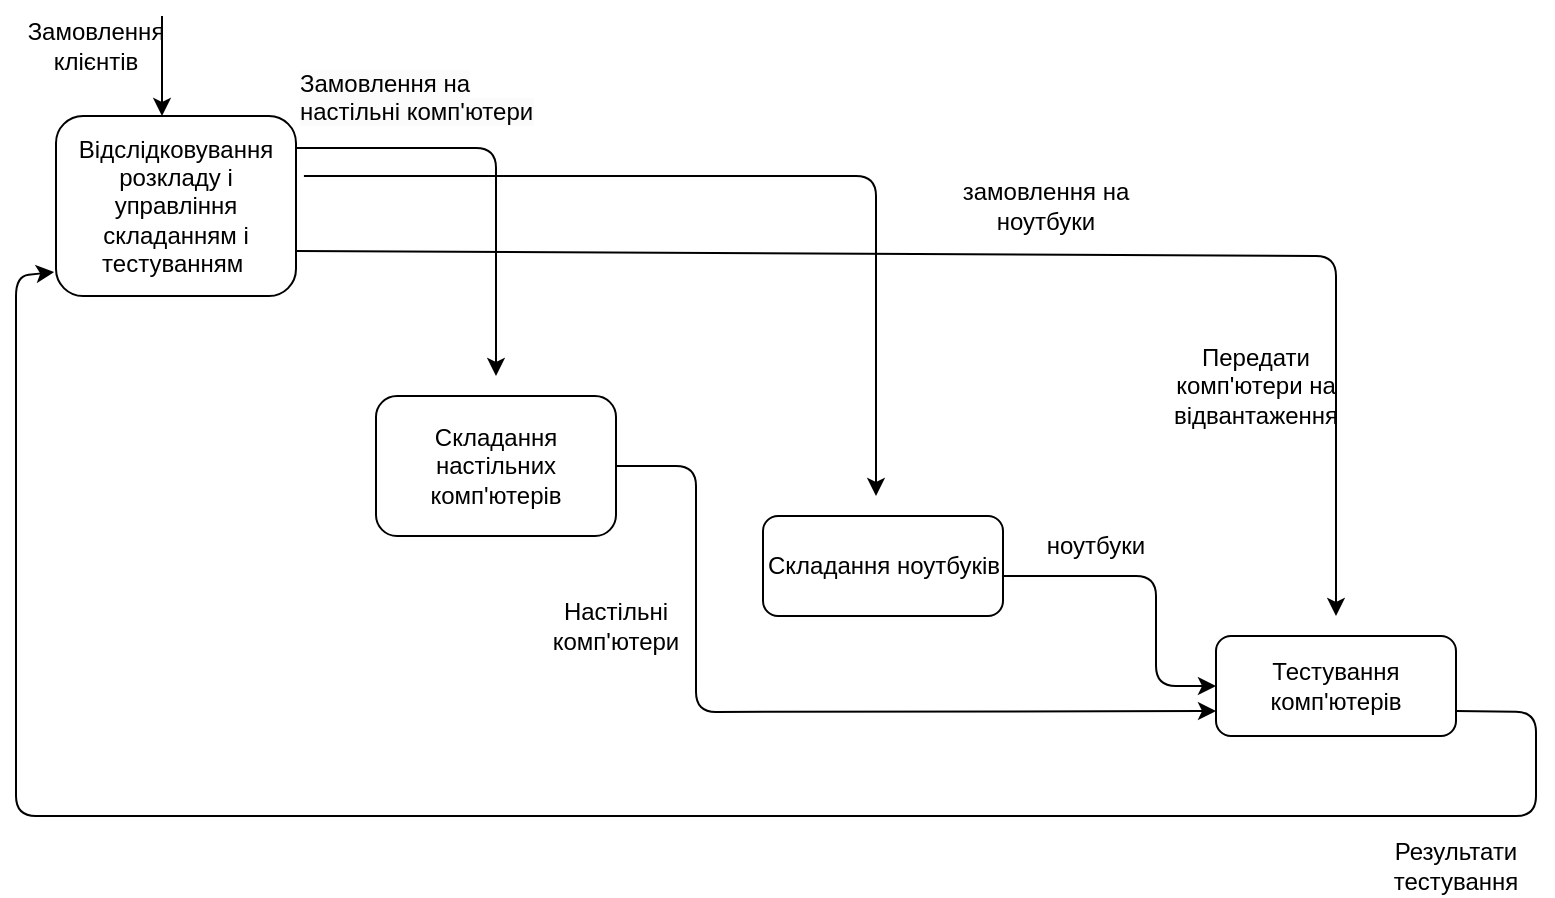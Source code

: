 <mxfile version="24.7.10">
  <diagram name="Page-1" id="NVIDplfwPpL645zohMpe">
    <mxGraphModel dx="954" dy="1816" grid="1" gridSize="10" guides="1" tooltips="1" connect="1" arrows="1" fold="1" page="1" pageScale="1" pageWidth="827" pageHeight="1169" math="0" shadow="0">
      <root>
        <mxCell id="0" />
        <mxCell id="1" parent="0" />
        <mxCell id="J_tO9Nc0sdhzEk3S7hDS-102" value="Відслідковування розкладу і управління складанням і тестуванням&amp;nbsp;" style="whiteSpace=wrap;html=1;align=center;rounded=1;" vertex="1" parent="1">
          <mxGeometry x="60" y="50" width="120" height="90" as="geometry" />
        </mxCell>
        <mxCell id="J_tO9Nc0sdhzEk3S7hDS-103" value="Складання настільних комп&#39;ютерів" style="whiteSpace=wrap;html=1;align=center;rounded=1;" vertex="1" parent="1">
          <mxGeometry x="220" y="190" width="120" height="70" as="geometry" />
        </mxCell>
        <mxCell id="J_tO9Nc0sdhzEk3S7hDS-104" value="Складання ноутбуків" style="whiteSpace=wrap;html=1;align=center;rounded=1;" vertex="1" parent="1">
          <mxGeometry x="413.5" y="250" width="120" height="50" as="geometry" />
        </mxCell>
        <mxCell id="J_tO9Nc0sdhzEk3S7hDS-105" value="Тестування комп&#39;ютерів" style="whiteSpace=wrap;html=1;align=center;rounded=1;" vertex="1" parent="1">
          <mxGeometry x="640" y="310" width="120" height="50" as="geometry" />
        </mxCell>
        <mxCell id="J_tO9Nc0sdhzEk3S7hDS-120" value="" style="endArrow=classic;html=1;rounded=1;exitX=1;exitY=0.178;exitDx=0;exitDy=0;exitPerimeter=0;" edge="1" parent="1" source="J_tO9Nc0sdhzEk3S7hDS-102">
          <mxGeometry width="50" height="50" relative="1" as="geometry">
            <mxPoint x="340" y="230" as="sourcePoint" />
            <mxPoint x="280" y="180" as="targetPoint" />
            <Array as="points">
              <mxPoint x="280" y="66" />
            </Array>
          </mxGeometry>
        </mxCell>
        <mxCell id="J_tO9Nc0sdhzEk3S7hDS-121" value="" style="endArrow=classic;html=1;rounded=1;exitX=1.033;exitY=0.333;exitDx=0;exitDy=0;exitPerimeter=0;" edge="1" parent="1" source="J_tO9Nc0sdhzEk3S7hDS-102">
          <mxGeometry width="50" height="50" relative="1" as="geometry">
            <mxPoint x="340" y="230" as="sourcePoint" />
            <mxPoint x="470" y="240" as="targetPoint" />
            <Array as="points">
              <mxPoint x="470" y="80" />
            </Array>
          </mxGeometry>
        </mxCell>
        <mxCell id="J_tO9Nc0sdhzEk3S7hDS-122" value="" style="endArrow=classic;html=1;rounded=1;exitX=1;exitY=0.75;exitDx=0;exitDy=0;" edge="1" parent="1" source="J_tO9Nc0sdhzEk3S7hDS-102">
          <mxGeometry width="50" height="50" relative="1" as="geometry">
            <mxPoint x="340" y="230" as="sourcePoint" />
            <mxPoint x="700" y="300" as="targetPoint" />
            <Array as="points">
              <mxPoint x="700" y="120" />
            </Array>
          </mxGeometry>
        </mxCell>
        <mxCell id="J_tO9Nc0sdhzEk3S7hDS-123" value="" style="endArrow=classic;html=1;rounded=1;entryX=0;entryY=0.5;entryDx=0;entryDy=0;" edge="1" parent="1" target="J_tO9Nc0sdhzEk3S7hDS-105">
          <mxGeometry width="50" height="50" relative="1" as="geometry">
            <mxPoint x="533.5" y="280" as="sourcePoint" />
            <mxPoint x="630" y="330" as="targetPoint" />
            <Array as="points">
              <mxPoint x="610" y="280" />
              <mxPoint x="610" y="335" />
            </Array>
          </mxGeometry>
        </mxCell>
        <mxCell id="J_tO9Nc0sdhzEk3S7hDS-124" value="" style="endArrow=classic;html=1;rounded=1;entryX=0;entryY=0.75;entryDx=0;entryDy=0;exitX=1;exitY=0.5;exitDx=0;exitDy=0;" edge="1" parent="1" source="J_tO9Nc0sdhzEk3S7hDS-103" target="J_tO9Nc0sdhzEk3S7hDS-105">
          <mxGeometry width="50" height="50" relative="1" as="geometry">
            <mxPoint x="350" y="230" as="sourcePoint" />
            <mxPoint x="390" y="180" as="targetPoint" />
            <Array as="points">
              <mxPoint x="380" y="225" />
              <mxPoint x="380" y="348" />
            </Array>
          </mxGeometry>
        </mxCell>
        <mxCell id="J_tO9Nc0sdhzEk3S7hDS-125" value="" style="endArrow=classic;html=1;rounded=1;exitX=1;exitY=0.75;exitDx=0;exitDy=0;entryX=-0.008;entryY=0.867;entryDx=0;entryDy=0;entryPerimeter=0;" edge="1" parent="1" source="J_tO9Nc0sdhzEk3S7hDS-105" target="J_tO9Nc0sdhzEk3S7hDS-102">
          <mxGeometry width="50" height="50" relative="1" as="geometry">
            <mxPoint x="790" y="380" as="sourcePoint" />
            <mxPoint x="310" y="340" as="targetPoint" />
            <Array as="points">
              <mxPoint x="800" y="348" />
              <mxPoint x="800" y="400" />
              <mxPoint x="40" y="400" />
              <mxPoint x="40" y="180" />
              <mxPoint x="40" y="130" />
            </Array>
          </mxGeometry>
        </mxCell>
        <mxCell id="J_tO9Nc0sdhzEk3S7hDS-126" value="" style="endArrow=classic;html=1;rounded=1;" edge="1" parent="1">
          <mxGeometry width="50" height="50" relative="1" as="geometry">
            <mxPoint x="113" as="sourcePoint" />
            <mxPoint x="113" y="50" as="targetPoint" />
            <Array as="points">
              <mxPoint x="113" y="30" />
            </Array>
          </mxGeometry>
        </mxCell>
        <mxCell id="J_tO9Nc0sdhzEk3S7hDS-127" value="Замовлення клієнтів" style="text;html=1;align=center;verticalAlign=middle;whiteSpace=wrap;rounded=0;" vertex="1" parent="1">
          <mxGeometry x="50" width="60" height="30" as="geometry" />
        </mxCell>
        <mxCell id="J_tO9Nc0sdhzEk3S7hDS-128" value="Результати тестування" style="text;html=1;align=center;verticalAlign=middle;whiteSpace=wrap;rounded=0;" vertex="1" parent="1">
          <mxGeometry x="730" y="410" width="60" height="30" as="geometry" />
        </mxCell>
        <mxCell id="J_tO9Nc0sdhzEk3S7hDS-129" value="Настільні комп&#39;ютери" style="text;html=1;align=center;verticalAlign=middle;whiteSpace=wrap;rounded=0;" vertex="1" parent="1">
          <mxGeometry x="310" y="290" width="60" height="30" as="geometry" />
        </mxCell>
        <mxCell id="J_tO9Nc0sdhzEk3S7hDS-130" value="ноутбуки" style="text;html=1;align=center;verticalAlign=middle;whiteSpace=wrap;rounded=0;" vertex="1" parent="1">
          <mxGeometry x="550" y="250" width="60" height="30" as="geometry" />
        </mxCell>
        <mxCell id="J_tO9Nc0sdhzEk3S7hDS-131" value="замовлення на ноутбуки" style="text;html=1;align=center;verticalAlign=middle;whiteSpace=wrap;rounded=0;" vertex="1" parent="1">
          <mxGeometry x="510" y="80" width="90" height="30" as="geometry" />
        </mxCell>
        <mxCell id="J_tO9Nc0sdhzEk3S7hDS-133" value="&lt;span style=&quot;caret-color: rgb(0, 0, 0); color: rgb(0, 0, 0); font-family: Helvetica; font-size: 12px; font-style: normal; font-variant-caps: normal; font-weight: 400; letter-spacing: normal; orphans: auto; text-align: center; text-indent: 0px; text-transform: none; white-space: normal; widows: auto; word-spacing: 0px; -webkit-text-stroke-width: 0px; background-color: rgb(251, 251, 251); text-decoration: none; display: inline !important; float: none;&quot;&gt;Замовлення на настільні комп&#39;ютери&lt;/span&gt;" style="text;whiteSpace=wrap;html=1;" vertex="1" parent="1">
          <mxGeometry x="180" y="20" width="130" height="40" as="geometry" />
        </mxCell>
        <mxCell id="J_tO9Nc0sdhzEk3S7hDS-134" value="Передати комп&#39;ютери на відвантаження" style="text;html=1;align=center;verticalAlign=middle;whiteSpace=wrap;rounded=0;" vertex="1" parent="1">
          <mxGeometry x="630" y="170" width="60" height="30" as="geometry" />
        </mxCell>
      </root>
    </mxGraphModel>
  </diagram>
</mxfile>
